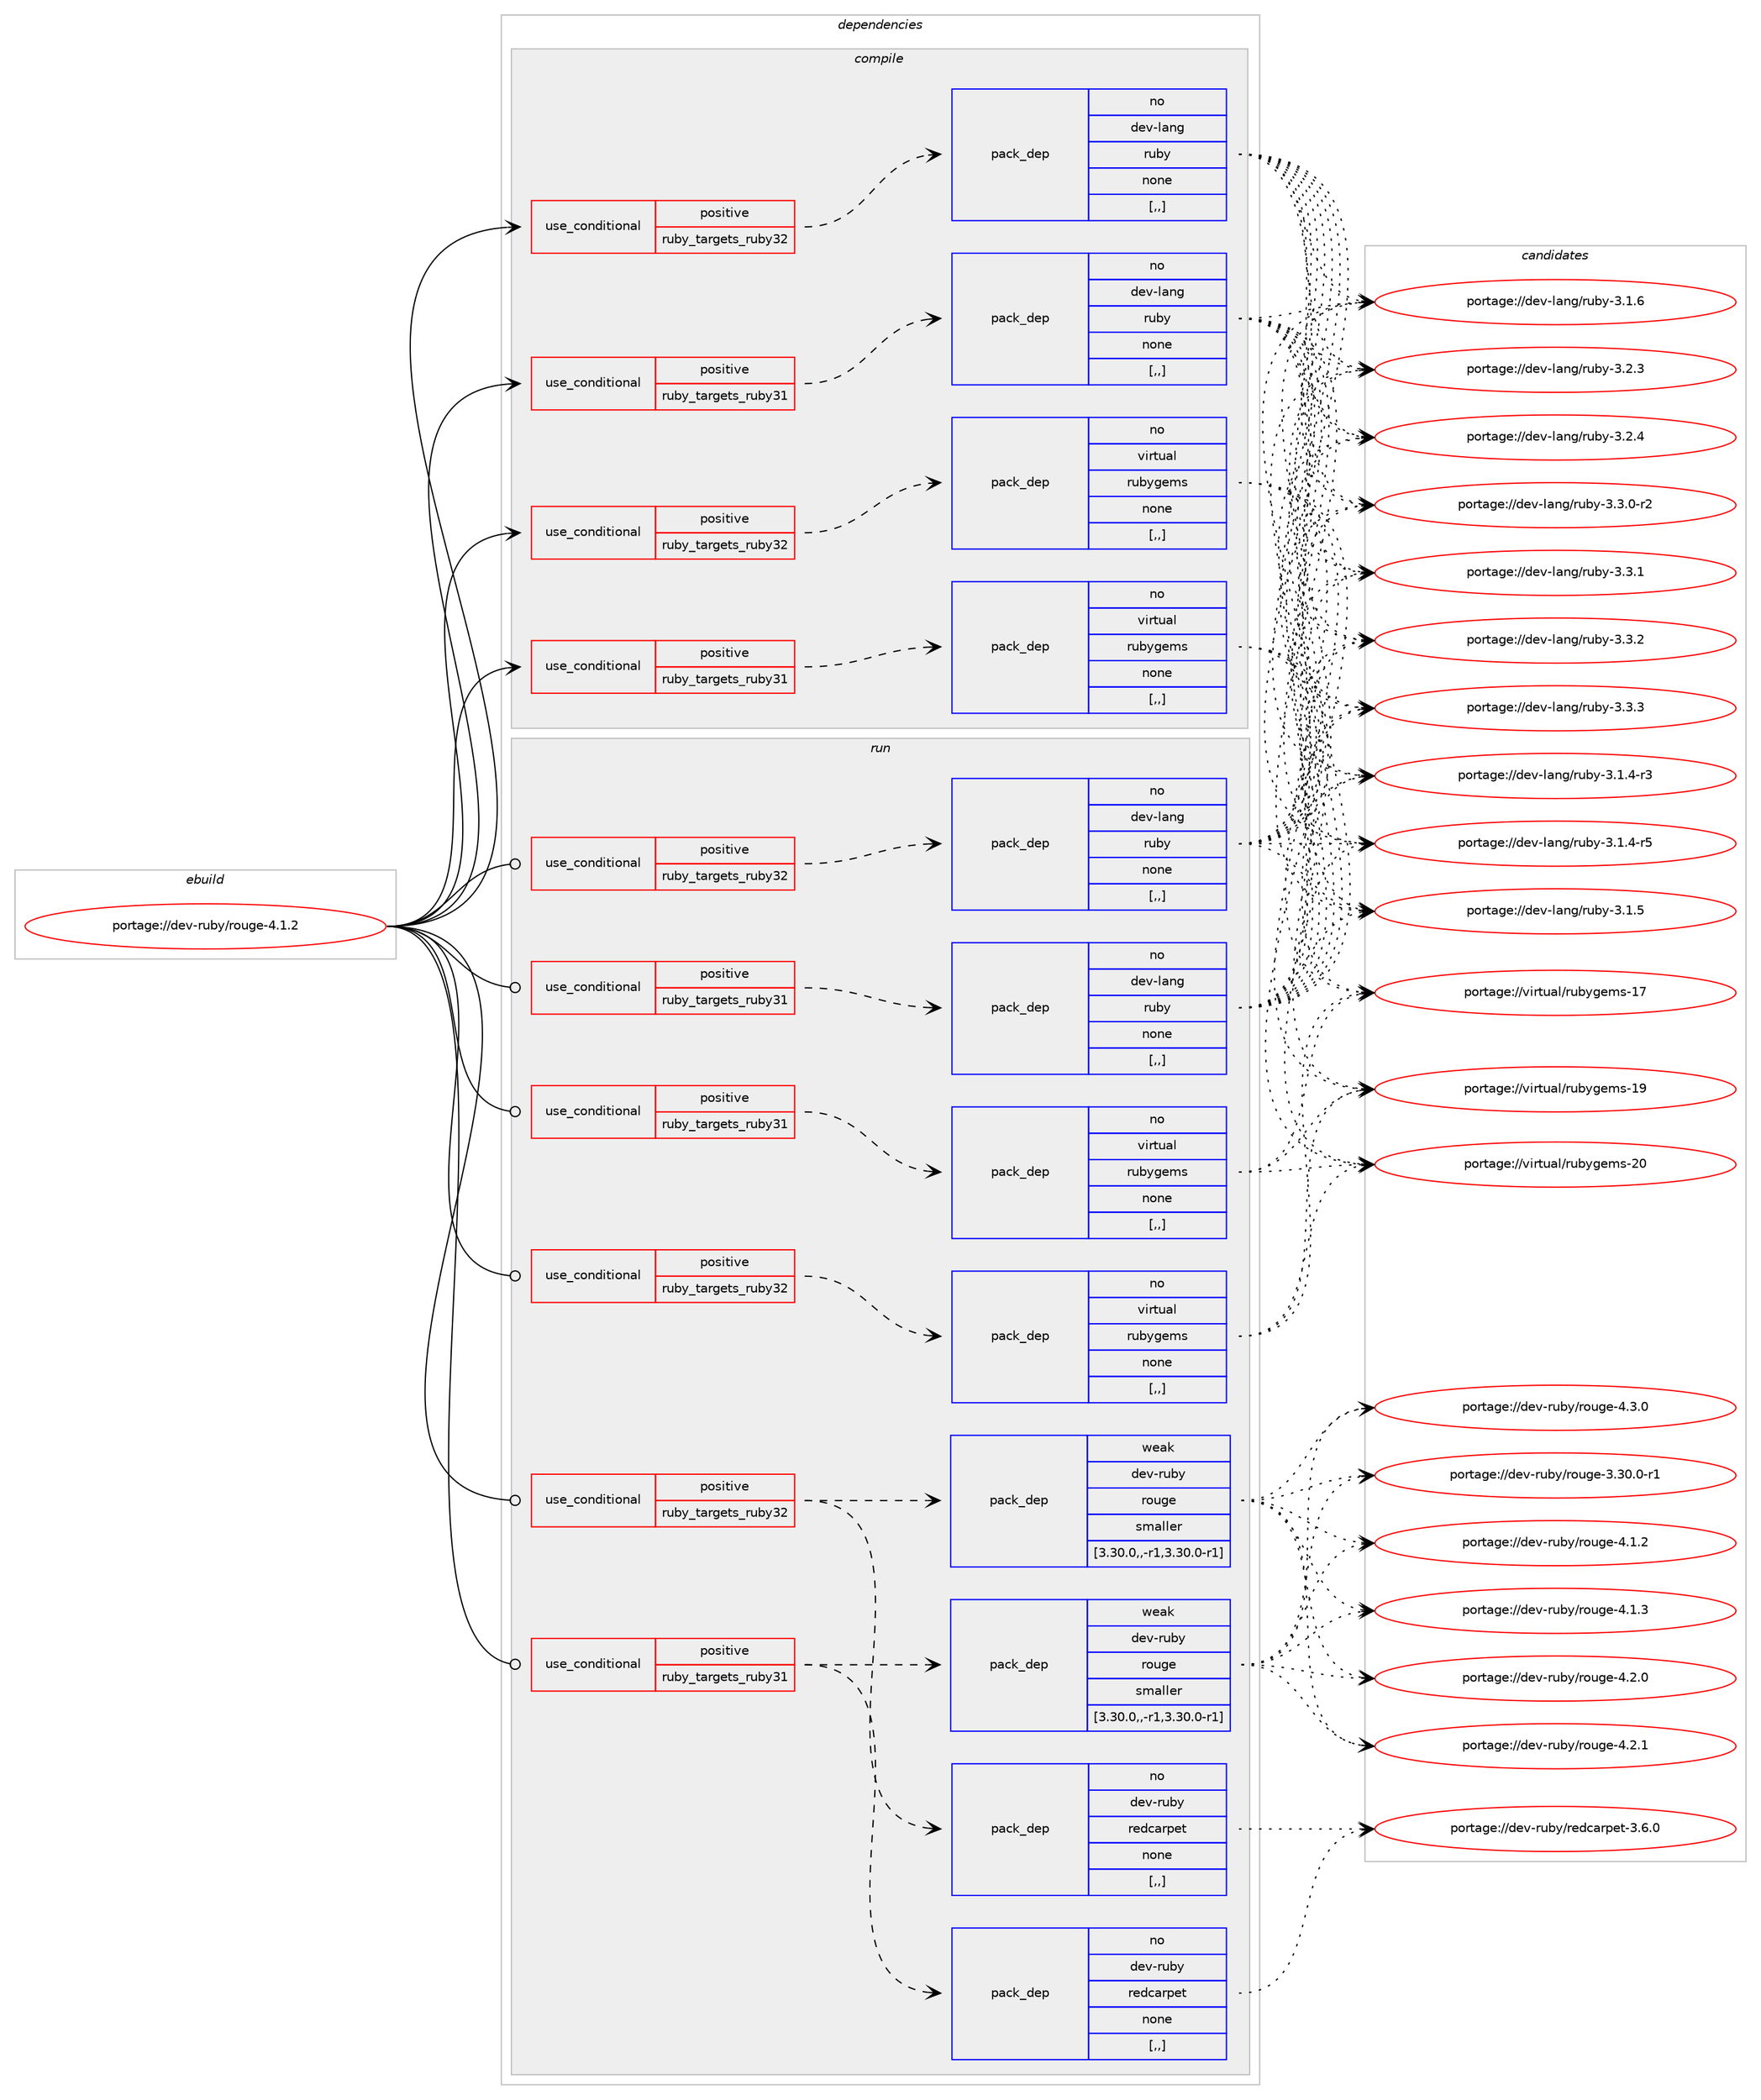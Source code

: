 digraph prolog {

# *************
# Graph options
# *************

newrank=true;
concentrate=true;
compound=true;
graph [rankdir=LR,fontname=Helvetica,fontsize=10,ranksep=1.5];#, ranksep=2.5, nodesep=0.2];
edge  [arrowhead=vee];
node  [fontname=Helvetica,fontsize=10];

# **********
# The ebuild
# **********

subgraph cluster_leftcol {
color=gray;
rank=same;
label=<<i>ebuild</i>>;
id [label="portage://dev-ruby/rouge-4.1.2", color=red, width=4, href="../dev-ruby/rouge-4.1.2.svg"];
}

# ****************
# The dependencies
# ****************

subgraph cluster_midcol {
color=gray;
label=<<i>dependencies</i>>;
subgraph cluster_compile {
fillcolor="#eeeeee";
style=filled;
label=<<i>compile</i>>;
subgraph cond53309 {
dependency194840 [label=<<TABLE BORDER="0" CELLBORDER="1" CELLSPACING="0" CELLPADDING="4"><TR><TD ROWSPAN="3" CELLPADDING="10">use_conditional</TD></TR><TR><TD>positive</TD></TR><TR><TD>ruby_targets_ruby31</TD></TR></TABLE>>, shape=none, color=red];
subgraph pack140201 {
dependency194841 [label=<<TABLE BORDER="0" CELLBORDER="1" CELLSPACING="0" CELLPADDING="4" WIDTH="220"><TR><TD ROWSPAN="6" CELLPADDING="30">pack_dep</TD></TR><TR><TD WIDTH="110">no</TD></TR><TR><TD>dev-lang</TD></TR><TR><TD>ruby</TD></TR><TR><TD>none</TD></TR><TR><TD>[,,]</TD></TR></TABLE>>, shape=none, color=blue];
}
dependency194840:e -> dependency194841:w [weight=20,style="dashed",arrowhead="vee"];
}
id:e -> dependency194840:w [weight=20,style="solid",arrowhead="vee"];
subgraph cond53310 {
dependency194842 [label=<<TABLE BORDER="0" CELLBORDER="1" CELLSPACING="0" CELLPADDING="4"><TR><TD ROWSPAN="3" CELLPADDING="10">use_conditional</TD></TR><TR><TD>positive</TD></TR><TR><TD>ruby_targets_ruby31</TD></TR></TABLE>>, shape=none, color=red];
subgraph pack140202 {
dependency194843 [label=<<TABLE BORDER="0" CELLBORDER="1" CELLSPACING="0" CELLPADDING="4" WIDTH="220"><TR><TD ROWSPAN="6" CELLPADDING="30">pack_dep</TD></TR><TR><TD WIDTH="110">no</TD></TR><TR><TD>virtual</TD></TR><TR><TD>rubygems</TD></TR><TR><TD>none</TD></TR><TR><TD>[,,]</TD></TR></TABLE>>, shape=none, color=blue];
}
dependency194842:e -> dependency194843:w [weight=20,style="dashed",arrowhead="vee"];
}
id:e -> dependency194842:w [weight=20,style="solid",arrowhead="vee"];
subgraph cond53311 {
dependency194844 [label=<<TABLE BORDER="0" CELLBORDER="1" CELLSPACING="0" CELLPADDING="4"><TR><TD ROWSPAN="3" CELLPADDING="10">use_conditional</TD></TR><TR><TD>positive</TD></TR><TR><TD>ruby_targets_ruby32</TD></TR></TABLE>>, shape=none, color=red];
subgraph pack140203 {
dependency194845 [label=<<TABLE BORDER="0" CELLBORDER="1" CELLSPACING="0" CELLPADDING="4" WIDTH="220"><TR><TD ROWSPAN="6" CELLPADDING="30">pack_dep</TD></TR><TR><TD WIDTH="110">no</TD></TR><TR><TD>dev-lang</TD></TR><TR><TD>ruby</TD></TR><TR><TD>none</TD></TR><TR><TD>[,,]</TD></TR></TABLE>>, shape=none, color=blue];
}
dependency194844:e -> dependency194845:w [weight=20,style="dashed",arrowhead="vee"];
}
id:e -> dependency194844:w [weight=20,style="solid",arrowhead="vee"];
subgraph cond53312 {
dependency194846 [label=<<TABLE BORDER="0" CELLBORDER="1" CELLSPACING="0" CELLPADDING="4"><TR><TD ROWSPAN="3" CELLPADDING="10">use_conditional</TD></TR><TR><TD>positive</TD></TR><TR><TD>ruby_targets_ruby32</TD></TR></TABLE>>, shape=none, color=red];
subgraph pack140204 {
dependency194847 [label=<<TABLE BORDER="0" CELLBORDER="1" CELLSPACING="0" CELLPADDING="4" WIDTH="220"><TR><TD ROWSPAN="6" CELLPADDING="30">pack_dep</TD></TR><TR><TD WIDTH="110">no</TD></TR><TR><TD>virtual</TD></TR><TR><TD>rubygems</TD></TR><TR><TD>none</TD></TR><TR><TD>[,,]</TD></TR></TABLE>>, shape=none, color=blue];
}
dependency194846:e -> dependency194847:w [weight=20,style="dashed",arrowhead="vee"];
}
id:e -> dependency194846:w [weight=20,style="solid",arrowhead="vee"];
}
subgraph cluster_compileandrun {
fillcolor="#eeeeee";
style=filled;
label=<<i>compile and run</i>>;
}
subgraph cluster_run {
fillcolor="#eeeeee";
style=filled;
label=<<i>run</i>>;
subgraph cond53313 {
dependency194848 [label=<<TABLE BORDER="0" CELLBORDER="1" CELLSPACING="0" CELLPADDING="4"><TR><TD ROWSPAN="3" CELLPADDING="10">use_conditional</TD></TR><TR><TD>positive</TD></TR><TR><TD>ruby_targets_ruby31</TD></TR></TABLE>>, shape=none, color=red];
subgraph pack140205 {
dependency194849 [label=<<TABLE BORDER="0" CELLBORDER="1" CELLSPACING="0" CELLPADDING="4" WIDTH="220"><TR><TD ROWSPAN="6" CELLPADDING="30">pack_dep</TD></TR><TR><TD WIDTH="110">no</TD></TR><TR><TD>dev-lang</TD></TR><TR><TD>ruby</TD></TR><TR><TD>none</TD></TR><TR><TD>[,,]</TD></TR></TABLE>>, shape=none, color=blue];
}
dependency194848:e -> dependency194849:w [weight=20,style="dashed",arrowhead="vee"];
}
id:e -> dependency194848:w [weight=20,style="solid",arrowhead="odot"];
subgraph cond53314 {
dependency194850 [label=<<TABLE BORDER="0" CELLBORDER="1" CELLSPACING="0" CELLPADDING="4"><TR><TD ROWSPAN="3" CELLPADDING="10">use_conditional</TD></TR><TR><TD>positive</TD></TR><TR><TD>ruby_targets_ruby31</TD></TR></TABLE>>, shape=none, color=red];
subgraph pack140206 {
dependency194851 [label=<<TABLE BORDER="0" CELLBORDER="1" CELLSPACING="0" CELLPADDING="4" WIDTH="220"><TR><TD ROWSPAN="6" CELLPADDING="30">pack_dep</TD></TR><TR><TD WIDTH="110">no</TD></TR><TR><TD>dev-ruby</TD></TR><TR><TD>redcarpet</TD></TR><TR><TD>none</TD></TR><TR><TD>[,,]</TD></TR></TABLE>>, shape=none, color=blue];
}
dependency194850:e -> dependency194851:w [weight=20,style="dashed",arrowhead="vee"];
subgraph pack140207 {
dependency194852 [label=<<TABLE BORDER="0" CELLBORDER="1" CELLSPACING="0" CELLPADDING="4" WIDTH="220"><TR><TD ROWSPAN="6" CELLPADDING="30">pack_dep</TD></TR><TR><TD WIDTH="110">weak</TD></TR><TR><TD>dev-ruby</TD></TR><TR><TD>rouge</TD></TR><TR><TD>smaller</TD></TR><TR><TD>[3.30.0,,-r1,3.30.0-r1]</TD></TR></TABLE>>, shape=none, color=blue];
}
dependency194850:e -> dependency194852:w [weight=20,style="dashed",arrowhead="vee"];
}
id:e -> dependency194850:w [weight=20,style="solid",arrowhead="odot"];
subgraph cond53315 {
dependency194853 [label=<<TABLE BORDER="0" CELLBORDER="1" CELLSPACING="0" CELLPADDING="4"><TR><TD ROWSPAN="3" CELLPADDING="10">use_conditional</TD></TR><TR><TD>positive</TD></TR><TR><TD>ruby_targets_ruby31</TD></TR></TABLE>>, shape=none, color=red];
subgraph pack140208 {
dependency194854 [label=<<TABLE BORDER="0" CELLBORDER="1" CELLSPACING="0" CELLPADDING="4" WIDTH="220"><TR><TD ROWSPAN="6" CELLPADDING="30">pack_dep</TD></TR><TR><TD WIDTH="110">no</TD></TR><TR><TD>virtual</TD></TR><TR><TD>rubygems</TD></TR><TR><TD>none</TD></TR><TR><TD>[,,]</TD></TR></TABLE>>, shape=none, color=blue];
}
dependency194853:e -> dependency194854:w [weight=20,style="dashed",arrowhead="vee"];
}
id:e -> dependency194853:w [weight=20,style="solid",arrowhead="odot"];
subgraph cond53316 {
dependency194855 [label=<<TABLE BORDER="0" CELLBORDER="1" CELLSPACING="0" CELLPADDING="4"><TR><TD ROWSPAN="3" CELLPADDING="10">use_conditional</TD></TR><TR><TD>positive</TD></TR><TR><TD>ruby_targets_ruby32</TD></TR></TABLE>>, shape=none, color=red];
subgraph pack140209 {
dependency194856 [label=<<TABLE BORDER="0" CELLBORDER="1" CELLSPACING="0" CELLPADDING="4" WIDTH="220"><TR><TD ROWSPAN="6" CELLPADDING="30">pack_dep</TD></TR><TR><TD WIDTH="110">no</TD></TR><TR><TD>dev-lang</TD></TR><TR><TD>ruby</TD></TR><TR><TD>none</TD></TR><TR><TD>[,,]</TD></TR></TABLE>>, shape=none, color=blue];
}
dependency194855:e -> dependency194856:w [weight=20,style="dashed",arrowhead="vee"];
}
id:e -> dependency194855:w [weight=20,style="solid",arrowhead="odot"];
subgraph cond53317 {
dependency194857 [label=<<TABLE BORDER="0" CELLBORDER="1" CELLSPACING="0" CELLPADDING="4"><TR><TD ROWSPAN="3" CELLPADDING="10">use_conditional</TD></TR><TR><TD>positive</TD></TR><TR><TD>ruby_targets_ruby32</TD></TR></TABLE>>, shape=none, color=red];
subgraph pack140210 {
dependency194858 [label=<<TABLE BORDER="0" CELLBORDER="1" CELLSPACING="0" CELLPADDING="4" WIDTH="220"><TR><TD ROWSPAN="6" CELLPADDING="30">pack_dep</TD></TR><TR><TD WIDTH="110">no</TD></TR><TR><TD>dev-ruby</TD></TR><TR><TD>redcarpet</TD></TR><TR><TD>none</TD></TR><TR><TD>[,,]</TD></TR></TABLE>>, shape=none, color=blue];
}
dependency194857:e -> dependency194858:w [weight=20,style="dashed",arrowhead="vee"];
subgraph pack140211 {
dependency194859 [label=<<TABLE BORDER="0" CELLBORDER="1" CELLSPACING="0" CELLPADDING="4" WIDTH="220"><TR><TD ROWSPAN="6" CELLPADDING="30">pack_dep</TD></TR><TR><TD WIDTH="110">weak</TD></TR><TR><TD>dev-ruby</TD></TR><TR><TD>rouge</TD></TR><TR><TD>smaller</TD></TR><TR><TD>[3.30.0,,-r1,3.30.0-r1]</TD></TR></TABLE>>, shape=none, color=blue];
}
dependency194857:e -> dependency194859:w [weight=20,style="dashed",arrowhead="vee"];
}
id:e -> dependency194857:w [weight=20,style="solid",arrowhead="odot"];
subgraph cond53318 {
dependency194860 [label=<<TABLE BORDER="0" CELLBORDER="1" CELLSPACING="0" CELLPADDING="4"><TR><TD ROWSPAN="3" CELLPADDING="10">use_conditional</TD></TR><TR><TD>positive</TD></TR><TR><TD>ruby_targets_ruby32</TD></TR></TABLE>>, shape=none, color=red];
subgraph pack140212 {
dependency194861 [label=<<TABLE BORDER="0" CELLBORDER="1" CELLSPACING="0" CELLPADDING="4" WIDTH="220"><TR><TD ROWSPAN="6" CELLPADDING="30">pack_dep</TD></TR><TR><TD WIDTH="110">no</TD></TR><TR><TD>virtual</TD></TR><TR><TD>rubygems</TD></TR><TR><TD>none</TD></TR><TR><TD>[,,]</TD></TR></TABLE>>, shape=none, color=blue];
}
dependency194860:e -> dependency194861:w [weight=20,style="dashed",arrowhead="vee"];
}
id:e -> dependency194860:w [weight=20,style="solid",arrowhead="odot"];
}
}

# **************
# The candidates
# **************

subgraph cluster_choices {
rank=same;
color=gray;
label=<<i>candidates</i>>;

subgraph choice140201 {
color=black;
nodesep=1;
choice100101118451089711010347114117981214551464946524511451 [label="portage://dev-lang/ruby-3.1.4-r3", color=red, width=4,href="../dev-lang/ruby-3.1.4-r3.svg"];
choice100101118451089711010347114117981214551464946524511453 [label="portage://dev-lang/ruby-3.1.4-r5", color=red, width=4,href="../dev-lang/ruby-3.1.4-r5.svg"];
choice10010111845108971101034711411798121455146494653 [label="portage://dev-lang/ruby-3.1.5", color=red, width=4,href="../dev-lang/ruby-3.1.5.svg"];
choice10010111845108971101034711411798121455146494654 [label="portage://dev-lang/ruby-3.1.6", color=red, width=4,href="../dev-lang/ruby-3.1.6.svg"];
choice10010111845108971101034711411798121455146504651 [label="portage://dev-lang/ruby-3.2.3", color=red, width=4,href="../dev-lang/ruby-3.2.3.svg"];
choice10010111845108971101034711411798121455146504652 [label="portage://dev-lang/ruby-3.2.4", color=red, width=4,href="../dev-lang/ruby-3.2.4.svg"];
choice100101118451089711010347114117981214551465146484511450 [label="portage://dev-lang/ruby-3.3.0-r2", color=red, width=4,href="../dev-lang/ruby-3.3.0-r2.svg"];
choice10010111845108971101034711411798121455146514649 [label="portage://dev-lang/ruby-3.3.1", color=red, width=4,href="../dev-lang/ruby-3.3.1.svg"];
choice10010111845108971101034711411798121455146514650 [label="portage://dev-lang/ruby-3.3.2", color=red, width=4,href="../dev-lang/ruby-3.3.2.svg"];
choice10010111845108971101034711411798121455146514651 [label="portage://dev-lang/ruby-3.3.3", color=red, width=4,href="../dev-lang/ruby-3.3.3.svg"];
dependency194841:e -> choice100101118451089711010347114117981214551464946524511451:w [style=dotted,weight="100"];
dependency194841:e -> choice100101118451089711010347114117981214551464946524511453:w [style=dotted,weight="100"];
dependency194841:e -> choice10010111845108971101034711411798121455146494653:w [style=dotted,weight="100"];
dependency194841:e -> choice10010111845108971101034711411798121455146494654:w [style=dotted,weight="100"];
dependency194841:e -> choice10010111845108971101034711411798121455146504651:w [style=dotted,weight="100"];
dependency194841:e -> choice10010111845108971101034711411798121455146504652:w [style=dotted,weight="100"];
dependency194841:e -> choice100101118451089711010347114117981214551465146484511450:w [style=dotted,weight="100"];
dependency194841:e -> choice10010111845108971101034711411798121455146514649:w [style=dotted,weight="100"];
dependency194841:e -> choice10010111845108971101034711411798121455146514650:w [style=dotted,weight="100"];
dependency194841:e -> choice10010111845108971101034711411798121455146514651:w [style=dotted,weight="100"];
}
subgraph choice140202 {
color=black;
nodesep=1;
choice118105114116117971084711411798121103101109115454955 [label="portage://virtual/rubygems-17", color=red, width=4,href="../virtual/rubygems-17.svg"];
choice118105114116117971084711411798121103101109115454957 [label="portage://virtual/rubygems-19", color=red, width=4,href="../virtual/rubygems-19.svg"];
choice118105114116117971084711411798121103101109115455048 [label="portage://virtual/rubygems-20", color=red, width=4,href="../virtual/rubygems-20.svg"];
dependency194843:e -> choice118105114116117971084711411798121103101109115454955:w [style=dotted,weight="100"];
dependency194843:e -> choice118105114116117971084711411798121103101109115454957:w [style=dotted,weight="100"];
dependency194843:e -> choice118105114116117971084711411798121103101109115455048:w [style=dotted,weight="100"];
}
subgraph choice140203 {
color=black;
nodesep=1;
choice100101118451089711010347114117981214551464946524511451 [label="portage://dev-lang/ruby-3.1.4-r3", color=red, width=4,href="../dev-lang/ruby-3.1.4-r3.svg"];
choice100101118451089711010347114117981214551464946524511453 [label="portage://dev-lang/ruby-3.1.4-r5", color=red, width=4,href="../dev-lang/ruby-3.1.4-r5.svg"];
choice10010111845108971101034711411798121455146494653 [label="portage://dev-lang/ruby-3.1.5", color=red, width=4,href="../dev-lang/ruby-3.1.5.svg"];
choice10010111845108971101034711411798121455146494654 [label="portage://dev-lang/ruby-3.1.6", color=red, width=4,href="../dev-lang/ruby-3.1.6.svg"];
choice10010111845108971101034711411798121455146504651 [label="portage://dev-lang/ruby-3.2.3", color=red, width=4,href="../dev-lang/ruby-3.2.3.svg"];
choice10010111845108971101034711411798121455146504652 [label="portage://dev-lang/ruby-3.2.4", color=red, width=4,href="../dev-lang/ruby-3.2.4.svg"];
choice100101118451089711010347114117981214551465146484511450 [label="portage://dev-lang/ruby-3.3.0-r2", color=red, width=4,href="../dev-lang/ruby-3.3.0-r2.svg"];
choice10010111845108971101034711411798121455146514649 [label="portage://dev-lang/ruby-3.3.1", color=red, width=4,href="../dev-lang/ruby-3.3.1.svg"];
choice10010111845108971101034711411798121455146514650 [label="portage://dev-lang/ruby-3.3.2", color=red, width=4,href="../dev-lang/ruby-3.3.2.svg"];
choice10010111845108971101034711411798121455146514651 [label="portage://dev-lang/ruby-3.3.3", color=red, width=4,href="../dev-lang/ruby-3.3.3.svg"];
dependency194845:e -> choice100101118451089711010347114117981214551464946524511451:w [style=dotted,weight="100"];
dependency194845:e -> choice100101118451089711010347114117981214551464946524511453:w [style=dotted,weight="100"];
dependency194845:e -> choice10010111845108971101034711411798121455146494653:w [style=dotted,weight="100"];
dependency194845:e -> choice10010111845108971101034711411798121455146494654:w [style=dotted,weight="100"];
dependency194845:e -> choice10010111845108971101034711411798121455146504651:w [style=dotted,weight="100"];
dependency194845:e -> choice10010111845108971101034711411798121455146504652:w [style=dotted,weight="100"];
dependency194845:e -> choice100101118451089711010347114117981214551465146484511450:w [style=dotted,weight="100"];
dependency194845:e -> choice10010111845108971101034711411798121455146514649:w [style=dotted,weight="100"];
dependency194845:e -> choice10010111845108971101034711411798121455146514650:w [style=dotted,weight="100"];
dependency194845:e -> choice10010111845108971101034711411798121455146514651:w [style=dotted,weight="100"];
}
subgraph choice140204 {
color=black;
nodesep=1;
choice118105114116117971084711411798121103101109115454955 [label="portage://virtual/rubygems-17", color=red, width=4,href="../virtual/rubygems-17.svg"];
choice118105114116117971084711411798121103101109115454957 [label="portage://virtual/rubygems-19", color=red, width=4,href="../virtual/rubygems-19.svg"];
choice118105114116117971084711411798121103101109115455048 [label="portage://virtual/rubygems-20", color=red, width=4,href="../virtual/rubygems-20.svg"];
dependency194847:e -> choice118105114116117971084711411798121103101109115454955:w [style=dotted,weight="100"];
dependency194847:e -> choice118105114116117971084711411798121103101109115454957:w [style=dotted,weight="100"];
dependency194847:e -> choice118105114116117971084711411798121103101109115455048:w [style=dotted,weight="100"];
}
subgraph choice140205 {
color=black;
nodesep=1;
choice100101118451089711010347114117981214551464946524511451 [label="portage://dev-lang/ruby-3.1.4-r3", color=red, width=4,href="../dev-lang/ruby-3.1.4-r3.svg"];
choice100101118451089711010347114117981214551464946524511453 [label="portage://dev-lang/ruby-3.1.4-r5", color=red, width=4,href="../dev-lang/ruby-3.1.4-r5.svg"];
choice10010111845108971101034711411798121455146494653 [label="portage://dev-lang/ruby-3.1.5", color=red, width=4,href="../dev-lang/ruby-3.1.5.svg"];
choice10010111845108971101034711411798121455146494654 [label="portage://dev-lang/ruby-3.1.6", color=red, width=4,href="../dev-lang/ruby-3.1.6.svg"];
choice10010111845108971101034711411798121455146504651 [label="portage://dev-lang/ruby-3.2.3", color=red, width=4,href="../dev-lang/ruby-3.2.3.svg"];
choice10010111845108971101034711411798121455146504652 [label="portage://dev-lang/ruby-3.2.4", color=red, width=4,href="../dev-lang/ruby-3.2.4.svg"];
choice100101118451089711010347114117981214551465146484511450 [label="portage://dev-lang/ruby-3.3.0-r2", color=red, width=4,href="../dev-lang/ruby-3.3.0-r2.svg"];
choice10010111845108971101034711411798121455146514649 [label="portage://dev-lang/ruby-3.3.1", color=red, width=4,href="../dev-lang/ruby-3.3.1.svg"];
choice10010111845108971101034711411798121455146514650 [label="portage://dev-lang/ruby-3.3.2", color=red, width=4,href="../dev-lang/ruby-3.3.2.svg"];
choice10010111845108971101034711411798121455146514651 [label="portage://dev-lang/ruby-3.3.3", color=red, width=4,href="../dev-lang/ruby-3.3.3.svg"];
dependency194849:e -> choice100101118451089711010347114117981214551464946524511451:w [style=dotted,weight="100"];
dependency194849:e -> choice100101118451089711010347114117981214551464946524511453:w [style=dotted,weight="100"];
dependency194849:e -> choice10010111845108971101034711411798121455146494653:w [style=dotted,weight="100"];
dependency194849:e -> choice10010111845108971101034711411798121455146494654:w [style=dotted,weight="100"];
dependency194849:e -> choice10010111845108971101034711411798121455146504651:w [style=dotted,weight="100"];
dependency194849:e -> choice10010111845108971101034711411798121455146504652:w [style=dotted,weight="100"];
dependency194849:e -> choice100101118451089711010347114117981214551465146484511450:w [style=dotted,weight="100"];
dependency194849:e -> choice10010111845108971101034711411798121455146514649:w [style=dotted,weight="100"];
dependency194849:e -> choice10010111845108971101034711411798121455146514650:w [style=dotted,weight="100"];
dependency194849:e -> choice10010111845108971101034711411798121455146514651:w [style=dotted,weight="100"];
}
subgraph choice140206 {
color=black;
nodesep=1;
choice1001011184511411798121471141011009997114112101116455146544648 [label="portage://dev-ruby/redcarpet-3.6.0", color=red, width=4,href="../dev-ruby/redcarpet-3.6.0.svg"];
dependency194851:e -> choice1001011184511411798121471141011009997114112101116455146544648:w [style=dotted,weight="100"];
}
subgraph choice140207 {
color=black;
nodesep=1;
choice100101118451141179812147114111117103101455146514846484511449 [label="portage://dev-ruby/rouge-3.30.0-r1", color=red, width=4,href="../dev-ruby/rouge-3.30.0-r1.svg"];
choice100101118451141179812147114111117103101455246494650 [label="portage://dev-ruby/rouge-4.1.2", color=red, width=4,href="../dev-ruby/rouge-4.1.2.svg"];
choice100101118451141179812147114111117103101455246494651 [label="portage://dev-ruby/rouge-4.1.3", color=red, width=4,href="../dev-ruby/rouge-4.1.3.svg"];
choice100101118451141179812147114111117103101455246504648 [label="portage://dev-ruby/rouge-4.2.0", color=red, width=4,href="../dev-ruby/rouge-4.2.0.svg"];
choice100101118451141179812147114111117103101455246504649 [label="portage://dev-ruby/rouge-4.2.1", color=red, width=4,href="../dev-ruby/rouge-4.2.1.svg"];
choice100101118451141179812147114111117103101455246514648 [label="portage://dev-ruby/rouge-4.3.0", color=red, width=4,href="../dev-ruby/rouge-4.3.0.svg"];
dependency194852:e -> choice100101118451141179812147114111117103101455146514846484511449:w [style=dotted,weight="100"];
dependency194852:e -> choice100101118451141179812147114111117103101455246494650:w [style=dotted,weight="100"];
dependency194852:e -> choice100101118451141179812147114111117103101455246494651:w [style=dotted,weight="100"];
dependency194852:e -> choice100101118451141179812147114111117103101455246504648:w [style=dotted,weight="100"];
dependency194852:e -> choice100101118451141179812147114111117103101455246504649:w [style=dotted,weight="100"];
dependency194852:e -> choice100101118451141179812147114111117103101455246514648:w [style=dotted,weight="100"];
}
subgraph choice140208 {
color=black;
nodesep=1;
choice118105114116117971084711411798121103101109115454955 [label="portage://virtual/rubygems-17", color=red, width=4,href="../virtual/rubygems-17.svg"];
choice118105114116117971084711411798121103101109115454957 [label="portage://virtual/rubygems-19", color=red, width=4,href="../virtual/rubygems-19.svg"];
choice118105114116117971084711411798121103101109115455048 [label="portage://virtual/rubygems-20", color=red, width=4,href="../virtual/rubygems-20.svg"];
dependency194854:e -> choice118105114116117971084711411798121103101109115454955:w [style=dotted,weight="100"];
dependency194854:e -> choice118105114116117971084711411798121103101109115454957:w [style=dotted,weight="100"];
dependency194854:e -> choice118105114116117971084711411798121103101109115455048:w [style=dotted,weight="100"];
}
subgraph choice140209 {
color=black;
nodesep=1;
choice100101118451089711010347114117981214551464946524511451 [label="portage://dev-lang/ruby-3.1.4-r3", color=red, width=4,href="../dev-lang/ruby-3.1.4-r3.svg"];
choice100101118451089711010347114117981214551464946524511453 [label="portage://dev-lang/ruby-3.1.4-r5", color=red, width=4,href="../dev-lang/ruby-3.1.4-r5.svg"];
choice10010111845108971101034711411798121455146494653 [label="portage://dev-lang/ruby-3.1.5", color=red, width=4,href="../dev-lang/ruby-3.1.5.svg"];
choice10010111845108971101034711411798121455146494654 [label="portage://dev-lang/ruby-3.1.6", color=red, width=4,href="../dev-lang/ruby-3.1.6.svg"];
choice10010111845108971101034711411798121455146504651 [label="portage://dev-lang/ruby-3.2.3", color=red, width=4,href="../dev-lang/ruby-3.2.3.svg"];
choice10010111845108971101034711411798121455146504652 [label="portage://dev-lang/ruby-3.2.4", color=red, width=4,href="../dev-lang/ruby-3.2.4.svg"];
choice100101118451089711010347114117981214551465146484511450 [label="portage://dev-lang/ruby-3.3.0-r2", color=red, width=4,href="../dev-lang/ruby-3.3.0-r2.svg"];
choice10010111845108971101034711411798121455146514649 [label="portage://dev-lang/ruby-3.3.1", color=red, width=4,href="../dev-lang/ruby-3.3.1.svg"];
choice10010111845108971101034711411798121455146514650 [label="portage://dev-lang/ruby-3.3.2", color=red, width=4,href="../dev-lang/ruby-3.3.2.svg"];
choice10010111845108971101034711411798121455146514651 [label="portage://dev-lang/ruby-3.3.3", color=red, width=4,href="../dev-lang/ruby-3.3.3.svg"];
dependency194856:e -> choice100101118451089711010347114117981214551464946524511451:w [style=dotted,weight="100"];
dependency194856:e -> choice100101118451089711010347114117981214551464946524511453:w [style=dotted,weight="100"];
dependency194856:e -> choice10010111845108971101034711411798121455146494653:w [style=dotted,weight="100"];
dependency194856:e -> choice10010111845108971101034711411798121455146494654:w [style=dotted,weight="100"];
dependency194856:e -> choice10010111845108971101034711411798121455146504651:w [style=dotted,weight="100"];
dependency194856:e -> choice10010111845108971101034711411798121455146504652:w [style=dotted,weight="100"];
dependency194856:e -> choice100101118451089711010347114117981214551465146484511450:w [style=dotted,weight="100"];
dependency194856:e -> choice10010111845108971101034711411798121455146514649:w [style=dotted,weight="100"];
dependency194856:e -> choice10010111845108971101034711411798121455146514650:w [style=dotted,weight="100"];
dependency194856:e -> choice10010111845108971101034711411798121455146514651:w [style=dotted,weight="100"];
}
subgraph choice140210 {
color=black;
nodesep=1;
choice1001011184511411798121471141011009997114112101116455146544648 [label="portage://dev-ruby/redcarpet-3.6.0", color=red, width=4,href="../dev-ruby/redcarpet-3.6.0.svg"];
dependency194858:e -> choice1001011184511411798121471141011009997114112101116455146544648:w [style=dotted,weight="100"];
}
subgraph choice140211 {
color=black;
nodesep=1;
choice100101118451141179812147114111117103101455146514846484511449 [label="portage://dev-ruby/rouge-3.30.0-r1", color=red, width=4,href="../dev-ruby/rouge-3.30.0-r1.svg"];
choice100101118451141179812147114111117103101455246494650 [label="portage://dev-ruby/rouge-4.1.2", color=red, width=4,href="../dev-ruby/rouge-4.1.2.svg"];
choice100101118451141179812147114111117103101455246494651 [label="portage://dev-ruby/rouge-4.1.3", color=red, width=4,href="../dev-ruby/rouge-4.1.3.svg"];
choice100101118451141179812147114111117103101455246504648 [label="portage://dev-ruby/rouge-4.2.0", color=red, width=4,href="../dev-ruby/rouge-4.2.0.svg"];
choice100101118451141179812147114111117103101455246504649 [label="portage://dev-ruby/rouge-4.2.1", color=red, width=4,href="../dev-ruby/rouge-4.2.1.svg"];
choice100101118451141179812147114111117103101455246514648 [label="portage://dev-ruby/rouge-4.3.0", color=red, width=4,href="../dev-ruby/rouge-4.3.0.svg"];
dependency194859:e -> choice100101118451141179812147114111117103101455146514846484511449:w [style=dotted,weight="100"];
dependency194859:e -> choice100101118451141179812147114111117103101455246494650:w [style=dotted,weight="100"];
dependency194859:e -> choice100101118451141179812147114111117103101455246494651:w [style=dotted,weight="100"];
dependency194859:e -> choice100101118451141179812147114111117103101455246504648:w [style=dotted,weight="100"];
dependency194859:e -> choice100101118451141179812147114111117103101455246504649:w [style=dotted,weight="100"];
dependency194859:e -> choice100101118451141179812147114111117103101455246514648:w [style=dotted,weight="100"];
}
subgraph choice140212 {
color=black;
nodesep=1;
choice118105114116117971084711411798121103101109115454955 [label="portage://virtual/rubygems-17", color=red, width=4,href="../virtual/rubygems-17.svg"];
choice118105114116117971084711411798121103101109115454957 [label="portage://virtual/rubygems-19", color=red, width=4,href="../virtual/rubygems-19.svg"];
choice118105114116117971084711411798121103101109115455048 [label="portage://virtual/rubygems-20", color=red, width=4,href="../virtual/rubygems-20.svg"];
dependency194861:e -> choice118105114116117971084711411798121103101109115454955:w [style=dotted,weight="100"];
dependency194861:e -> choice118105114116117971084711411798121103101109115454957:w [style=dotted,weight="100"];
dependency194861:e -> choice118105114116117971084711411798121103101109115455048:w [style=dotted,weight="100"];
}
}

}
